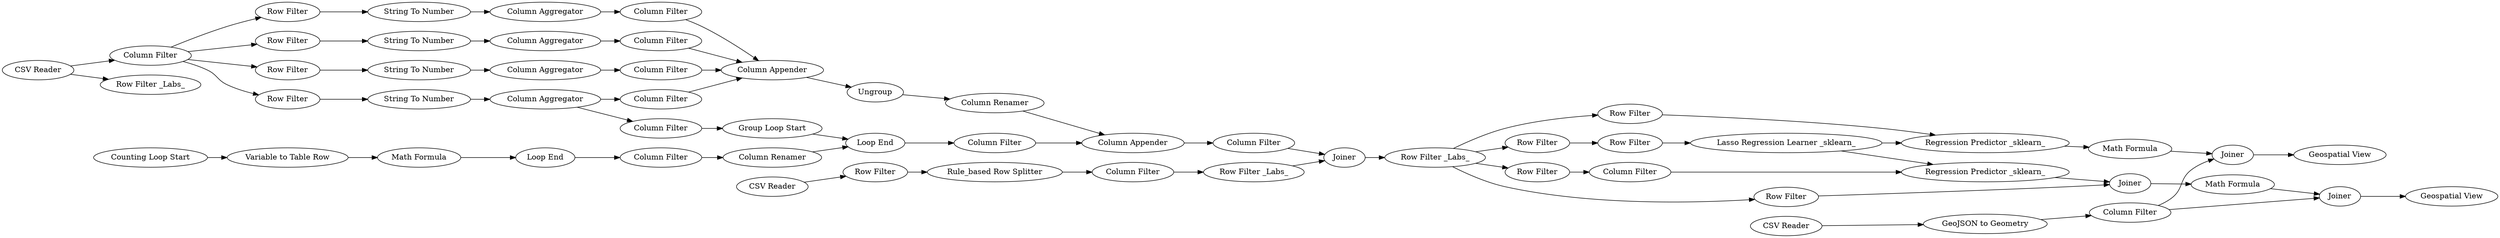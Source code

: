 digraph {
	"1799644738302653354_124" [label="Column Filter"]
	"8228670778600966027_144" [label="Math Formula"]
	"1799644738302653354_108" [label="Column Aggregator"]
	"8228670778600966027_149" [label=Joiner]
	"1799644738302653354_104" [label="Row Filter"]
	"1799644738302653354_110" [label="Column Filter"]
	"1799644738302653354_119" [label="Math Formula"]
	"8228670778600966027_141" [label="Geospatial View"]
	"1799644738302653354_111" [label="Column Filter"]
	"-2372316957917675775_155" [label="CSV Reader"]
	"1799644738302653354_113" [label="Column Filter"]
	"8228670778600966027_170" [label=Joiner]
	"8228670778600966027_150" [label="Row Filter"]
	"1799644738302653354_126" [label="Column Appender"]
	"1799644738302653354_127" [label="Column Filter"]
	"8228670778600966027_153" [label="Math Formula"]
	"1799644738302653354_102" [label="Row Filter"]
	"1799644738302653354_106" [label="Column Aggregator"]
	"8228670778600966027_167" [label="Row Filter"]
	"8228670778600966027_143" [label=Joiner]
	"-2372316957917675775_139" [label="Column Filter"]
	"1799644738302653354_122" [label="Group Loop Start"]
	"7989410497009404484_147" [label="Row Filter"]
	"1799644738302653354_112" [label="Column Filter"]
	"1799644738302653354_117" [label="Loop End"]
	"1799644738302653354_116" [label="Counting Loop Start"]
	"8228670778600966027_157" [label="Row Filter"]
	"1799644738302653354_123" [label="Loop End"]
	"1799644738302653354_114" [label="Column Appender"]
	"-2372316957917675775_154" [label="GeoJSON to Geometry"]
	"1799644738302653354_101" [label="Row Filter"]
	"1799644738302653354_120" [label="Column Filter"]
	"8228670778600966027_148" [label="Geospatial View"]
	"8228670778600966027_169" [label="Column Filter"]
	"8228670778600966027_166" [label="Row Filter _Labs_"]
	"1799644738302653354_133" [label="Column Renamer"]
	"1799644738302653354_128" [label="String To Number"]
	"1799644738302653354_168" [label="Column Filter"]
	"1799644738302653354_99" [label="Row Filter _Labs_"]
	"1799644738302653354_98" [label="CSV Reader"]
	"7989410497009404484_163" [label="Row Filter _Labs_"]
	"7989410497009404484_164" [label="CSV Reader"]
	"8228670778600966027_161" [label="Row Filter"]
	"1799644738302653354_121" [label="Column Renamer"]
	"1799644738302653354_100" [label="Column Filter"]
	"7989410497009404484_162" [label="Column Filter"]
	"1799644738302653354_118" [label="Variable to Table Row"]
	"1799644738302653354_132" [label="String To Number"]
	"1799644738302653354_131" [label="String To Number"]
	"1799644738302653354_103" [label="Row Filter"]
	"1799644738302653354_107" [label="Column Aggregator"]
	"1799644738302653354_115" [label=Ungroup]
	"8228670778600966027_160" [label=Joiner]
	"8228670778600966027_134" [label="Lasso Regression Learner _sklearn_"]
	"8228670778600966027_146" [label="Regression Predictor _sklearn_"]
	"8228670778600966027_156" [label="Regression Predictor _sklearn_"]
	"1799644738302653354_130" [label="String To Number"]
	"1799644738302653354_109" [label="Column Aggregator"]
	"8228670778600966027_172" [label="Row Filter"]
	"7989410497009404484_152" [label="Rule_based Row Splitter"]
	"8228670778600966027_146" -> "8228670778600966027_144"
	"-2372316957917675775_139" -> "8228670778600966027_149"
	"1799644738302653354_102" -> "1799644738302653354_130"
	"1799644738302653354_107" -> "1799644738302653354_112"
	"8228670778600966027_161" -> "8228670778600966027_134"
	"1799644738302653354_103" -> "1799644738302653354_131"
	"1799644738302653354_133" -> "1799644738302653354_126"
	"1799644738302653354_168" -> "8228670778600966027_160"
	"1799644738302653354_104" -> "1799644738302653354_132"
	"1799644738302653354_112" -> "1799644738302653354_114"
	"1799644738302653354_101" -> "1799644738302653354_128"
	"8228670778600966027_167" -> "8228670778600966027_161"
	"8228670778600966027_160" -> "8228670778600966027_166"
	"8228670778600966027_156" -> "8228670778600966027_170"
	"8228670778600966027_150" -> "8228670778600966027_146"
	"1799644738302653354_123" -> "1799644738302653354_127"
	"8228670778600966027_166" -> "8228670778600966027_150"
	"7989410497009404484_164" -> "7989410497009404484_147"
	"8228670778600966027_153" -> "8228670778600966027_143"
	"7989410497009404484_162" -> "7989410497009404484_163"
	"8228670778600966027_134" -> "8228670778600966027_156"
	"1799644738302653354_100" -> "1799644738302653354_101"
	"1799644738302653354_100" -> "1799644738302653354_104"
	"1799644738302653354_121" -> "1799644738302653354_123"
	"8228670778600966027_134" -> "8228670778600966027_146"
	"1799644738302653354_114" -> "1799644738302653354_115"
	"1799644738302653354_116" -> "1799644738302653354_118"
	"1799644738302653354_98" -> "1799644738302653354_100"
	"1799644738302653354_126" -> "1799644738302653354_168"
	"1799644738302653354_120" -> "1799644738302653354_121"
	"1799644738302653354_115" -> "1799644738302653354_133"
	"1799644738302653354_128" -> "1799644738302653354_109"
	"1799644738302653354_127" -> "1799644738302653354_126"
	"7989410497009404484_147" -> "7989410497009404484_152"
	"1799644738302653354_111" -> "1799644738302653354_114"
	"7989410497009404484_163" -> "8228670778600966027_160"
	"8228670778600966027_166" -> "8228670778600966027_172"
	"1799644738302653354_132" -> "1799644738302653354_108"
	"1799644738302653354_109" -> "1799644738302653354_110"
	"8228670778600966027_143" -> "8228670778600966027_141"
	"8228670778600966027_166" -> "8228670778600966027_167"
	"1799644738302653354_131" -> "1799644738302653354_107"
	"8228670778600966027_157" -> "8228670778600966027_169"
	"1799644738302653354_122" -> "1799644738302653354_123"
	"-2372316957917675775_155" -> "-2372316957917675775_154"
	"-2372316957917675775_154" -> "-2372316957917675775_139"
	"1799644738302653354_108" -> "1799644738302653354_124"
	"1799644738302653354_119" -> "1799644738302653354_117"
	"-2372316957917675775_139" -> "8228670778600966027_143"
	"1799644738302653354_100" -> "1799644738302653354_102"
	"8228670778600966027_166" -> "8228670778600966027_157"
	"1799644738302653354_108" -> "1799644738302653354_113"
	"1799644738302653354_98" -> "1799644738302653354_99"
	"1799644738302653354_100" -> "1799644738302653354_103"
	"1799644738302653354_117" -> "1799644738302653354_120"
	"8228670778600966027_170" -> "8228670778600966027_153"
	"8228670778600966027_172" -> "8228670778600966027_170"
	"8228670778600966027_169" -> "8228670778600966027_156"
	"1799644738302653354_113" -> "1799644738302653354_114"
	"1799644738302653354_110" -> "1799644738302653354_114"
	"8228670778600966027_144" -> "8228670778600966027_149"
	"1799644738302653354_124" -> "1799644738302653354_122"
	"1799644738302653354_118" -> "1799644738302653354_119"
	"7989410497009404484_152" -> "7989410497009404484_162"
	"1799644738302653354_106" -> "1799644738302653354_111"
	"8228670778600966027_149" -> "8228670778600966027_148"
	"1799644738302653354_130" -> "1799644738302653354_106"
	rankdir=LR
}
